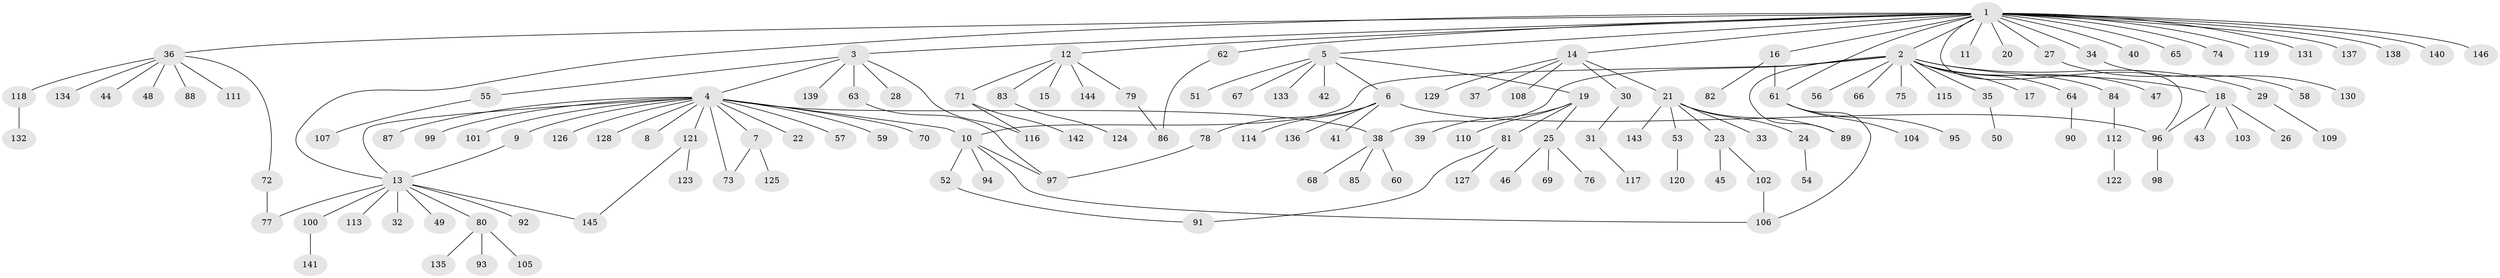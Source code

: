 // coarse degree distribution, {13: 0.0136986301369863, 1: 0.9178082191780822, 4: 0.0136986301369863, 2: 0.0136986301369863, 23: 0.0136986301369863, 28: 0.0136986301369863, 9: 0.0136986301369863}
// Generated by graph-tools (version 1.1) at 2025/51/03/04/25 21:51:24]
// undirected, 146 vertices, 163 edges
graph export_dot {
graph [start="1"]
  node [color=gray90,style=filled];
  1;
  2;
  3;
  4;
  5;
  6;
  7;
  8;
  9;
  10;
  11;
  12;
  13;
  14;
  15;
  16;
  17;
  18;
  19;
  20;
  21;
  22;
  23;
  24;
  25;
  26;
  27;
  28;
  29;
  30;
  31;
  32;
  33;
  34;
  35;
  36;
  37;
  38;
  39;
  40;
  41;
  42;
  43;
  44;
  45;
  46;
  47;
  48;
  49;
  50;
  51;
  52;
  53;
  54;
  55;
  56;
  57;
  58;
  59;
  60;
  61;
  62;
  63;
  64;
  65;
  66;
  67;
  68;
  69;
  70;
  71;
  72;
  73;
  74;
  75;
  76;
  77;
  78;
  79;
  80;
  81;
  82;
  83;
  84;
  85;
  86;
  87;
  88;
  89;
  90;
  91;
  92;
  93;
  94;
  95;
  96;
  97;
  98;
  99;
  100;
  101;
  102;
  103;
  104;
  105;
  106;
  107;
  108;
  109;
  110;
  111;
  112;
  113;
  114;
  115;
  116;
  117;
  118;
  119;
  120;
  121;
  122;
  123;
  124;
  125;
  126;
  127;
  128;
  129;
  130;
  131;
  132;
  133;
  134;
  135;
  136;
  137;
  138;
  139;
  140;
  141;
  142;
  143;
  144;
  145;
  146;
  1 -- 2;
  1 -- 3;
  1 -- 5;
  1 -- 11;
  1 -- 12;
  1 -- 13;
  1 -- 14;
  1 -- 16;
  1 -- 20;
  1 -- 27;
  1 -- 34;
  1 -- 36;
  1 -- 40;
  1 -- 61;
  1 -- 62;
  1 -- 65;
  1 -- 74;
  1 -- 96;
  1 -- 119;
  1 -- 131;
  1 -- 137;
  1 -- 138;
  1 -- 140;
  1 -- 146;
  2 -- 10;
  2 -- 17;
  2 -- 18;
  2 -- 29;
  2 -- 35;
  2 -- 38;
  2 -- 47;
  2 -- 56;
  2 -- 64;
  2 -- 66;
  2 -- 75;
  2 -- 84;
  2 -- 89;
  2 -- 115;
  3 -- 4;
  3 -- 28;
  3 -- 55;
  3 -- 63;
  3 -- 116;
  3 -- 139;
  4 -- 7;
  4 -- 8;
  4 -- 9;
  4 -- 10;
  4 -- 13;
  4 -- 22;
  4 -- 38;
  4 -- 57;
  4 -- 59;
  4 -- 70;
  4 -- 73;
  4 -- 87;
  4 -- 99;
  4 -- 101;
  4 -- 121;
  4 -- 126;
  4 -- 128;
  5 -- 6;
  5 -- 19;
  5 -- 42;
  5 -- 51;
  5 -- 67;
  5 -- 133;
  6 -- 41;
  6 -- 78;
  6 -- 96;
  6 -- 114;
  6 -- 136;
  7 -- 73;
  7 -- 125;
  9 -- 13;
  10 -- 52;
  10 -- 94;
  10 -- 97;
  10 -- 106;
  12 -- 15;
  12 -- 71;
  12 -- 79;
  12 -- 83;
  12 -- 144;
  13 -- 32;
  13 -- 49;
  13 -- 77;
  13 -- 80;
  13 -- 92;
  13 -- 100;
  13 -- 113;
  13 -- 145;
  14 -- 21;
  14 -- 30;
  14 -- 37;
  14 -- 108;
  14 -- 129;
  16 -- 61;
  16 -- 82;
  18 -- 26;
  18 -- 43;
  18 -- 96;
  18 -- 103;
  19 -- 25;
  19 -- 39;
  19 -- 81;
  19 -- 110;
  21 -- 23;
  21 -- 24;
  21 -- 33;
  21 -- 53;
  21 -- 89;
  21 -- 143;
  23 -- 45;
  23 -- 102;
  24 -- 54;
  25 -- 46;
  25 -- 69;
  25 -- 76;
  27 -- 58;
  29 -- 109;
  30 -- 31;
  31 -- 117;
  34 -- 130;
  35 -- 50;
  36 -- 44;
  36 -- 48;
  36 -- 72;
  36 -- 88;
  36 -- 111;
  36 -- 118;
  36 -- 134;
  38 -- 60;
  38 -- 68;
  38 -- 85;
  52 -- 91;
  53 -- 120;
  55 -- 107;
  61 -- 95;
  61 -- 104;
  61 -- 106;
  62 -- 86;
  63 -- 97;
  64 -- 90;
  71 -- 116;
  71 -- 142;
  72 -- 77;
  78 -- 97;
  79 -- 86;
  80 -- 93;
  80 -- 105;
  80 -- 135;
  81 -- 91;
  81 -- 127;
  83 -- 124;
  84 -- 112;
  96 -- 98;
  100 -- 141;
  102 -- 106;
  112 -- 122;
  118 -- 132;
  121 -- 123;
  121 -- 145;
}
